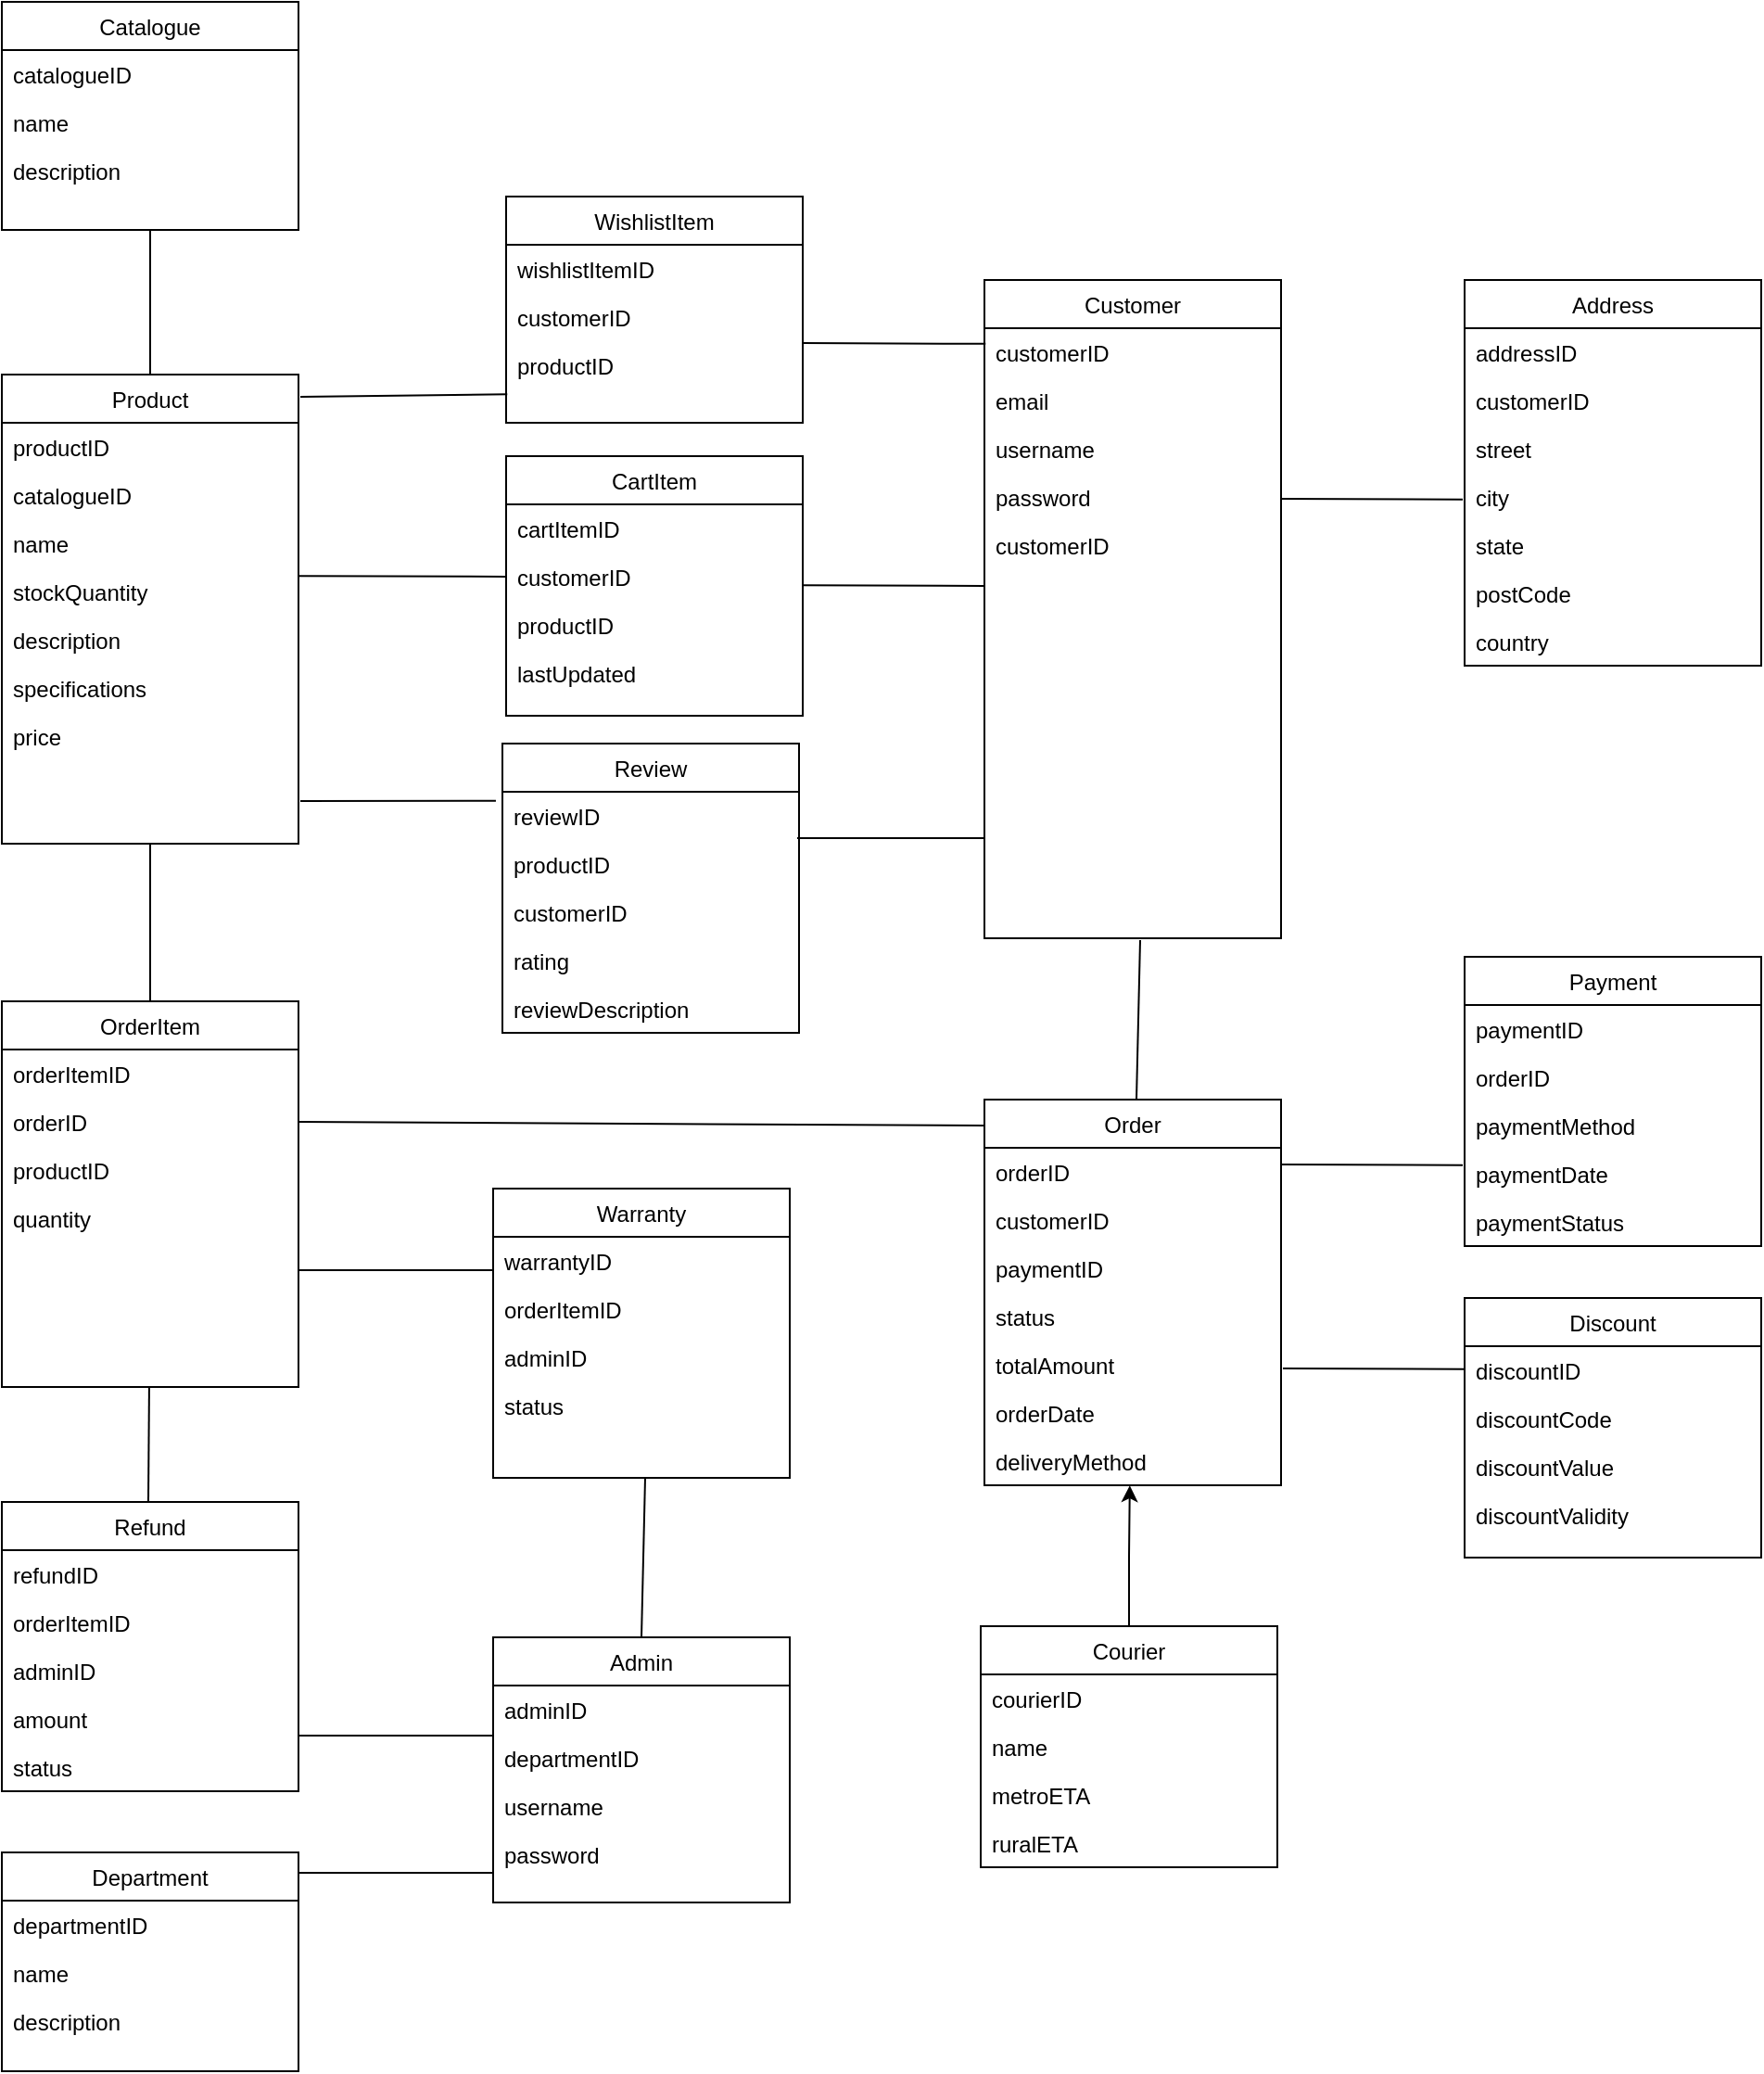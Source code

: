 <mxfile version="21.7.2" type="github">
  <diagram id="C5RBs43oDa-KdzZeNtuy" name="Page-1">
    <mxGraphModel dx="1465" dy="1988" grid="0" gridSize="10" guides="1" tooltips="1" connect="1" arrows="1" fold="1" page="0" pageScale="1" pageWidth="827" pageHeight="1169" math="0" shadow="0">
      <root>
        <mxCell id="WIyWlLk6GJQsqaUBKTNV-0" />
        <mxCell id="WIyWlLk6GJQsqaUBKTNV-1" parent="WIyWlLk6GJQsqaUBKTNV-0" />
        <mxCell id="zkfFHV4jXpPFQw0GAbJ--0" value="Customer" style="swimlane;fontStyle=0;align=center;verticalAlign=top;childLayout=stackLayout;horizontal=1;startSize=26;horizontalStack=0;resizeParent=1;resizeLast=0;collapsible=1;marginBottom=0;rounded=0;shadow=0;strokeWidth=1;" parent="WIyWlLk6GJQsqaUBKTNV-1" vertex="1">
          <mxGeometry x="785" y="-456" width="160" height="355" as="geometry">
            <mxRectangle x="230" y="140" width="160" height="26" as="alternateBounds" />
          </mxGeometry>
        </mxCell>
        <mxCell id="zkfFHV4jXpPFQw0GAbJ--1" value="customerID" style="text;align=left;verticalAlign=top;spacingLeft=4;spacingRight=4;overflow=hidden;rotatable=0;points=[[0,0.5],[1,0.5]];portConstraint=eastwest;" parent="zkfFHV4jXpPFQw0GAbJ--0" vertex="1">
          <mxGeometry y="26" width="160" height="26" as="geometry" />
        </mxCell>
        <mxCell id="Pcg-VJzL9Ytv7MtiEfbT-0" value="email" style="text;align=left;verticalAlign=top;spacingLeft=4;spacingRight=4;overflow=hidden;rotatable=0;points=[[0,0.5],[1,0.5]];portConstraint=eastwest;rounded=0;shadow=0;html=0;" parent="zkfFHV4jXpPFQw0GAbJ--0" vertex="1">
          <mxGeometry y="52" width="160" height="26" as="geometry" />
        </mxCell>
        <mxCell id="zkfFHV4jXpPFQw0GAbJ--2" value="username" style="text;align=left;verticalAlign=top;spacingLeft=4;spacingRight=4;overflow=hidden;rotatable=0;points=[[0,0.5],[1,0.5]];portConstraint=eastwest;rounded=0;shadow=0;html=0;" parent="zkfFHV4jXpPFQw0GAbJ--0" vertex="1">
          <mxGeometry y="78" width="160" height="26" as="geometry" />
        </mxCell>
        <mxCell id="zkfFHV4jXpPFQw0GAbJ--3" value="password" style="text;align=left;verticalAlign=top;spacingLeft=4;spacingRight=4;overflow=hidden;rotatable=0;points=[[0,0.5],[1,0.5]];portConstraint=eastwest;rounded=0;shadow=0;html=0;" parent="zkfFHV4jXpPFQw0GAbJ--0" vertex="1">
          <mxGeometry y="104" width="160" height="26" as="geometry" />
        </mxCell>
        <mxCell id="v1PpU62E6GoBb0kWGiIs-24" value="customerID" style="text;align=left;verticalAlign=top;spacingLeft=4;spacingRight=4;overflow=hidden;rotatable=0;points=[[0,0.5],[1,0.5]];portConstraint=eastwest;" vertex="1" parent="zkfFHV4jXpPFQw0GAbJ--0">
          <mxGeometry y="130" width="160" height="26" as="geometry" />
        </mxCell>
        <mxCell id="zkfFHV4jXpPFQw0GAbJ--17" value="Address" style="swimlane;fontStyle=0;align=center;verticalAlign=top;childLayout=stackLayout;horizontal=1;startSize=26;horizontalStack=0;resizeParent=1;resizeLast=0;collapsible=1;marginBottom=0;rounded=0;shadow=0;strokeWidth=1;" parent="WIyWlLk6GJQsqaUBKTNV-1" vertex="1">
          <mxGeometry x="1044" y="-456" width="160" height="208" as="geometry">
            <mxRectangle x="550" y="140" width="160" height="26" as="alternateBounds" />
          </mxGeometry>
        </mxCell>
        <mxCell id="QerYOHBh2395KTOmJNXo-11" value="addressID" style="text;align=left;verticalAlign=top;spacingLeft=4;spacingRight=4;overflow=hidden;rotatable=0;points=[[0,0.5],[1,0.5]];portConstraint=eastwest;" parent="zkfFHV4jXpPFQw0GAbJ--17" vertex="1">
          <mxGeometry y="26" width="160" height="26" as="geometry" />
        </mxCell>
        <mxCell id="Pcg-VJzL9Ytv7MtiEfbT-1" value="customerID" style="text;align=left;verticalAlign=top;spacingLeft=4;spacingRight=4;overflow=hidden;rotatable=0;points=[[0,0.5],[1,0.5]];portConstraint=eastwest;" parent="zkfFHV4jXpPFQw0GAbJ--17" vertex="1">
          <mxGeometry y="52" width="160" height="26" as="geometry" />
        </mxCell>
        <mxCell id="zkfFHV4jXpPFQw0GAbJ--18" value="street" style="text;align=left;verticalAlign=top;spacingLeft=4;spacingRight=4;overflow=hidden;rotatable=0;points=[[0,0.5],[1,0.5]];portConstraint=eastwest;" parent="zkfFHV4jXpPFQw0GAbJ--17" vertex="1">
          <mxGeometry y="78" width="160" height="26" as="geometry" />
        </mxCell>
        <mxCell id="zkfFHV4jXpPFQw0GAbJ--19" value="city" style="text;align=left;verticalAlign=top;spacingLeft=4;spacingRight=4;overflow=hidden;rotatable=0;points=[[0,0.5],[1,0.5]];portConstraint=eastwest;rounded=0;shadow=0;html=0;" parent="zkfFHV4jXpPFQw0GAbJ--17" vertex="1">
          <mxGeometry y="104" width="160" height="26" as="geometry" />
        </mxCell>
        <mxCell id="zkfFHV4jXpPFQw0GAbJ--20" value="state" style="text;align=left;verticalAlign=top;spacingLeft=4;spacingRight=4;overflow=hidden;rotatable=0;points=[[0,0.5],[1,0.5]];portConstraint=eastwest;rounded=0;shadow=0;html=0;" parent="zkfFHV4jXpPFQw0GAbJ--17" vertex="1">
          <mxGeometry y="130" width="160" height="26" as="geometry" />
        </mxCell>
        <mxCell id="zkfFHV4jXpPFQw0GAbJ--21" value="postCode" style="text;align=left;verticalAlign=top;spacingLeft=4;spacingRight=4;overflow=hidden;rotatable=0;points=[[0,0.5],[1,0.5]];portConstraint=eastwest;rounded=0;shadow=0;html=0;" parent="zkfFHV4jXpPFQw0GAbJ--17" vertex="1">
          <mxGeometry y="156" width="160" height="26" as="geometry" />
        </mxCell>
        <mxCell id="zkfFHV4jXpPFQw0GAbJ--22" value="country" style="text;align=left;verticalAlign=top;spacingLeft=4;spacingRight=4;overflow=hidden;rotatable=0;points=[[0,0.5],[1,0.5]];portConstraint=eastwest;rounded=0;shadow=0;html=0;" parent="zkfFHV4jXpPFQw0GAbJ--17" vertex="1">
          <mxGeometry y="182" width="160" height="26" as="geometry" />
        </mxCell>
        <mxCell id="QerYOHBh2395KTOmJNXo-2" value="Review" style="swimlane;fontStyle=0;align=center;verticalAlign=top;childLayout=stackLayout;horizontal=1;startSize=26;horizontalStack=0;resizeParent=1;resizeLast=0;collapsible=1;marginBottom=0;rounded=0;shadow=0;strokeWidth=1;" parent="WIyWlLk6GJQsqaUBKTNV-1" vertex="1">
          <mxGeometry x="525" y="-206" width="160" height="156" as="geometry">
            <mxRectangle x="230" y="140" width="160" height="26" as="alternateBounds" />
          </mxGeometry>
        </mxCell>
        <mxCell id="QerYOHBh2395KTOmJNXo-3" value="reviewID" style="text;align=left;verticalAlign=top;spacingLeft=4;spacingRight=4;overflow=hidden;rotatable=0;points=[[0,0.5],[1,0.5]];portConstraint=eastwest;" parent="QerYOHBh2395KTOmJNXo-2" vertex="1">
          <mxGeometry y="26" width="160" height="26" as="geometry" />
        </mxCell>
        <mxCell id="QerYOHBh2395KTOmJNXo-24" value="productID" style="text;align=left;verticalAlign=top;spacingLeft=4;spacingRight=4;overflow=hidden;rotatable=0;points=[[0,0.5],[1,0.5]];portConstraint=eastwest;rounded=0;shadow=0;html=0;" parent="QerYOHBh2395KTOmJNXo-2" vertex="1">
          <mxGeometry y="52" width="160" height="26" as="geometry" />
        </mxCell>
        <mxCell id="Pcg-VJzL9Ytv7MtiEfbT-8" value="customerID" style="text;align=left;verticalAlign=top;spacingLeft=4;spacingRight=4;overflow=hidden;rotatable=0;points=[[0,0.5],[1,0.5]];portConstraint=eastwest;" parent="QerYOHBh2395KTOmJNXo-2" vertex="1">
          <mxGeometry y="78" width="160" height="26" as="geometry" />
        </mxCell>
        <mxCell id="QerYOHBh2395KTOmJNXo-4" value="rating" style="text;align=left;verticalAlign=top;spacingLeft=4;spacingRight=4;overflow=hidden;rotatable=0;points=[[0,0.5],[1,0.5]];portConstraint=eastwest;rounded=0;shadow=0;html=0;" parent="QerYOHBh2395KTOmJNXo-2" vertex="1">
          <mxGeometry y="104" width="160" height="26" as="geometry" />
        </mxCell>
        <mxCell id="QerYOHBh2395KTOmJNXo-6" value="reviewDescription" style="text;align=left;verticalAlign=top;spacingLeft=4;spacingRight=4;overflow=hidden;rotatable=0;points=[[0,0.5],[1,0.5]];portConstraint=eastwest;rounded=0;shadow=0;html=0;" parent="QerYOHBh2395KTOmJNXo-2" vertex="1">
          <mxGeometry y="130" width="160" height="26" as="geometry" />
        </mxCell>
        <mxCell id="QerYOHBh2395KTOmJNXo-25" value="Product" style="swimlane;fontStyle=0;align=center;verticalAlign=top;childLayout=stackLayout;horizontal=1;startSize=26;horizontalStack=0;resizeParent=1;resizeLast=0;collapsible=1;marginBottom=0;rounded=0;shadow=0;strokeWidth=1;" parent="WIyWlLk6GJQsqaUBKTNV-1" vertex="1">
          <mxGeometry x="255" y="-405" width="160" height="253" as="geometry">
            <mxRectangle x="230" y="140" width="160" height="26" as="alternateBounds" />
          </mxGeometry>
        </mxCell>
        <mxCell id="QerYOHBh2395KTOmJNXo-27" value="productID" style="text;align=left;verticalAlign=top;spacingLeft=4;spacingRight=4;overflow=hidden;rotatable=0;points=[[0,0.5],[1,0.5]];portConstraint=eastwest;rounded=0;shadow=0;html=0;" parent="QerYOHBh2395KTOmJNXo-25" vertex="1">
          <mxGeometry y="26" width="160" height="26" as="geometry" />
        </mxCell>
        <mxCell id="Pcg-VJzL9Ytv7MtiEfbT-9" value="catalogueID" style="text;align=left;verticalAlign=top;spacingLeft=4;spacingRight=4;overflow=hidden;rotatable=0;points=[[0,0.5],[1,0.5]];portConstraint=eastwest;" parent="QerYOHBh2395KTOmJNXo-25" vertex="1">
          <mxGeometry y="52" width="160" height="26" as="geometry" />
        </mxCell>
        <mxCell id="QerYOHBh2395KTOmJNXo-28" value="name" style="text;align=left;verticalAlign=top;spacingLeft=4;spacingRight=4;overflow=hidden;rotatable=0;points=[[0,0.5],[1,0.5]];portConstraint=eastwest;rounded=0;shadow=0;html=0;" parent="QerYOHBh2395KTOmJNXo-25" vertex="1">
          <mxGeometry y="78" width="160" height="26" as="geometry" />
        </mxCell>
        <mxCell id="QerYOHBh2395KTOmJNXo-29" value="stockQuantity" style="text;align=left;verticalAlign=top;spacingLeft=4;spacingRight=4;overflow=hidden;rotatable=0;points=[[0,0.5],[1,0.5]];portConstraint=eastwest;rounded=0;shadow=0;html=0;" parent="QerYOHBh2395KTOmJNXo-25" vertex="1">
          <mxGeometry y="104" width="160" height="26" as="geometry" />
        </mxCell>
        <mxCell id="QerYOHBh2395KTOmJNXo-30" value="description" style="text;align=left;verticalAlign=top;spacingLeft=4;spacingRight=4;overflow=hidden;rotatable=0;points=[[0,0.5],[1,0.5]];portConstraint=eastwest;rounded=0;shadow=0;html=0;" parent="QerYOHBh2395KTOmJNXo-25" vertex="1">
          <mxGeometry y="130" width="160" height="26" as="geometry" />
        </mxCell>
        <mxCell id="QerYOHBh2395KTOmJNXo-36" value="specifications" style="text;align=left;verticalAlign=top;spacingLeft=4;spacingRight=4;overflow=hidden;rotatable=0;points=[[0,0.5],[1,0.5]];portConstraint=eastwest;rounded=0;shadow=0;html=0;" parent="QerYOHBh2395KTOmJNXo-25" vertex="1">
          <mxGeometry y="156" width="160" height="26" as="geometry" />
        </mxCell>
        <mxCell id="v1PpU62E6GoBb0kWGiIs-42" value="price" style="text;align=left;verticalAlign=top;spacingLeft=4;spacingRight=4;overflow=hidden;rotatable=0;points=[[0,0.5],[1,0.5]];portConstraint=eastwest;rounded=0;shadow=0;html=0;" vertex="1" parent="QerYOHBh2395KTOmJNXo-25">
          <mxGeometry y="182" width="160" height="26" as="geometry" />
        </mxCell>
        <mxCell id="QerYOHBh2395KTOmJNXo-45" value="Catalogue" style="swimlane;fontStyle=0;align=center;verticalAlign=top;childLayout=stackLayout;horizontal=1;startSize=26;horizontalStack=0;resizeParent=1;resizeLast=0;collapsible=1;marginBottom=0;rounded=0;shadow=0;strokeWidth=1;" parent="WIyWlLk6GJQsqaUBKTNV-1" vertex="1">
          <mxGeometry x="255" y="-606" width="160" height="123" as="geometry">
            <mxRectangle x="230" y="140" width="160" height="26" as="alternateBounds" />
          </mxGeometry>
        </mxCell>
        <mxCell id="QerYOHBh2395KTOmJNXo-46" value="catalogueID" style="text;align=left;verticalAlign=top;spacingLeft=4;spacingRight=4;overflow=hidden;rotatable=0;points=[[0,0.5],[1,0.5]];portConstraint=eastwest;" parent="QerYOHBh2395KTOmJNXo-45" vertex="1">
          <mxGeometry y="26" width="160" height="26" as="geometry" />
        </mxCell>
        <mxCell id="QerYOHBh2395KTOmJNXo-48" value="name" style="text;align=left;verticalAlign=top;spacingLeft=4;spacingRight=4;overflow=hidden;rotatable=0;points=[[0,0.5],[1,0.5]];portConstraint=eastwest;rounded=0;shadow=0;html=0;" parent="QerYOHBh2395KTOmJNXo-45" vertex="1">
          <mxGeometry y="52" width="160" height="26" as="geometry" />
        </mxCell>
        <mxCell id="QerYOHBh2395KTOmJNXo-49" value="description" style="text;align=left;verticalAlign=top;spacingLeft=4;spacingRight=4;overflow=hidden;rotatable=0;points=[[0,0.5],[1,0.5]];portConstraint=eastwest;rounded=0;shadow=0;html=0;" parent="QerYOHBh2395KTOmJNXo-45" vertex="1">
          <mxGeometry y="78" width="160" height="27" as="geometry" />
        </mxCell>
        <mxCell id="QerYOHBh2395KTOmJNXo-61" value="CartItem" style="swimlane;fontStyle=0;align=center;verticalAlign=top;childLayout=stackLayout;horizontal=1;startSize=26;horizontalStack=0;resizeParent=1;resizeLast=0;collapsible=1;marginBottom=0;rounded=0;shadow=0;strokeWidth=1;" parent="WIyWlLk6GJQsqaUBKTNV-1" vertex="1">
          <mxGeometry x="527" y="-361" width="160" height="140" as="geometry">
            <mxRectangle x="230" y="140" width="160" height="26" as="alternateBounds" />
          </mxGeometry>
        </mxCell>
        <mxCell id="QerYOHBh2395KTOmJNXo-62" value="cartItemID" style="text;align=left;verticalAlign=top;spacingLeft=4;spacingRight=4;overflow=hidden;rotatable=0;points=[[0,0.5],[1,0.5]];portConstraint=eastwest;" parent="QerYOHBh2395KTOmJNXo-61" vertex="1">
          <mxGeometry y="26" width="160" height="26" as="geometry" />
        </mxCell>
        <mxCell id="QerYOHBh2395KTOmJNXo-71" value="customerID" style="text;align=left;verticalAlign=top;spacingLeft=4;spacingRight=4;overflow=hidden;rotatable=0;points=[[0,0.5],[1,0.5]];portConstraint=eastwest;" parent="QerYOHBh2395KTOmJNXo-61" vertex="1">
          <mxGeometry y="52" width="160" height="26" as="geometry" />
        </mxCell>
        <mxCell id="QerYOHBh2395KTOmJNXo-70" value="productID" style="text;align=left;verticalAlign=top;spacingLeft=4;spacingRight=4;overflow=hidden;rotatable=0;points=[[0,0.5],[1,0.5]];portConstraint=eastwest;rounded=0;shadow=0;html=0;" parent="QerYOHBh2395KTOmJNXo-61" vertex="1">
          <mxGeometry y="78" width="160" height="26" as="geometry" />
        </mxCell>
        <mxCell id="Pcg-VJzL9Ytv7MtiEfbT-2" value="lastUpdated" style="text;align=left;verticalAlign=top;spacingLeft=4;spacingRight=4;overflow=hidden;rotatable=0;points=[[0,0.5],[1,0.5]];portConstraint=eastwest;rounded=0;shadow=0;html=0;" parent="QerYOHBh2395KTOmJNXo-61" vertex="1">
          <mxGeometry y="104" width="160" height="26" as="geometry" />
        </mxCell>
        <mxCell id="Pcg-VJzL9Ytv7MtiEfbT-3" value="WishlistItem" style="swimlane;fontStyle=0;align=center;verticalAlign=top;childLayout=stackLayout;horizontal=1;startSize=26;horizontalStack=0;resizeParent=1;resizeLast=0;collapsible=1;marginBottom=0;rounded=0;shadow=0;strokeWidth=1;" parent="WIyWlLk6GJQsqaUBKTNV-1" vertex="1">
          <mxGeometry x="527" y="-501" width="160" height="122" as="geometry">
            <mxRectangle x="230" y="140" width="160" height="26" as="alternateBounds" />
          </mxGeometry>
        </mxCell>
        <mxCell id="Pcg-VJzL9Ytv7MtiEfbT-4" value="wishlistItemID" style="text;align=left;verticalAlign=top;spacingLeft=4;spacingRight=4;overflow=hidden;rotatable=0;points=[[0,0.5],[1,0.5]];portConstraint=eastwest;" parent="Pcg-VJzL9Ytv7MtiEfbT-3" vertex="1">
          <mxGeometry y="26" width="160" height="26" as="geometry" />
        </mxCell>
        <mxCell id="Pcg-VJzL9Ytv7MtiEfbT-5" value="customerID" style="text;align=left;verticalAlign=top;spacingLeft=4;spacingRight=4;overflow=hidden;rotatable=0;points=[[0,0.5],[1,0.5]];portConstraint=eastwest;" parent="Pcg-VJzL9Ytv7MtiEfbT-3" vertex="1">
          <mxGeometry y="52" width="160" height="26" as="geometry" />
        </mxCell>
        <mxCell id="Pcg-VJzL9Ytv7MtiEfbT-6" value="productID" style="text;align=left;verticalAlign=top;spacingLeft=4;spacingRight=4;overflow=hidden;rotatable=0;points=[[0,0.5],[1,0.5]];portConstraint=eastwest;rounded=0;shadow=0;html=0;" parent="Pcg-VJzL9Ytv7MtiEfbT-3" vertex="1">
          <mxGeometry y="78" width="160" height="26" as="geometry" />
        </mxCell>
        <mxCell id="Pcg-VJzL9Ytv7MtiEfbT-10" value="Admin" style="swimlane;fontStyle=0;align=center;verticalAlign=top;childLayout=stackLayout;horizontal=1;startSize=26;horizontalStack=0;resizeParent=1;resizeLast=0;collapsible=1;marginBottom=0;rounded=0;shadow=0;strokeWidth=1;" parent="WIyWlLk6GJQsqaUBKTNV-1" vertex="1">
          <mxGeometry x="520" y="276" width="160" height="143" as="geometry">
            <mxRectangle x="230" y="140" width="160" height="26" as="alternateBounds" />
          </mxGeometry>
        </mxCell>
        <mxCell id="Pcg-VJzL9Ytv7MtiEfbT-11" value="adminID" style="text;align=left;verticalAlign=top;spacingLeft=4;spacingRight=4;overflow=hidden;rotatable=0;points=[[0,0.5],[1,0.5]];portConstraint=eastwest;" parent="Pcg-VJzL9Ytv7MtiEfbT-10" vertex="1">
          <mxGeometry y="26" width="160" height="26" as="geometry" />
        </mxCell>
        <mxCell id="Pcg-VJzL9Ytv7MtiEfbT-12" value="departmentID" style="text;align=left;verticalAlign=top;spacingLeft=4;spacingRight=4;overflow=hidden;rotatable=0;points=[[0,0.5],[1,0.5]];portConstraint=eastwest;rounded=0;shadow=0;html=0;" parent="Pcg-VJzL9Ytv7MtiEfbT-10" vertex="1">
          <mxGeometry y="52" width="160" height="26" as="geometry" />
        </mxCell>
        <mxCell id="Pcg-VJzL9Ytv7MtiEfbT-13" value="username" style="text;align=left;verticalAlign=top;spacingLeft=4;spacingRight=4;overflow=hidden;rotatable=0;points=[[0,0.5],[1,0.5]];portConstraint=eastwest;rounded=0;shadow=0;html=0;" parent="Pcg-VJzL9Ytv7MtiEfbT-10" vertex="1">
          <mxGeometry y="78" width="160" height="26" as="geometry" />
        </mxCell>
        <mxCell id="Pcg-VJzL9Ytv7MtiEfbT-14" value="password" style="text;align=left;verticalAlign=top;spacingLeft=4;spacingRight=4;overflow=hidden;rotatable=0;points=[[0,0.5],[1,0.5]];portConstraint=eastwest;rounded=0;shadow=0;html=0;" parent="Pcg-VJzL9Ytv7MtiEfbT-10" vertex="1">
          <mxGeometry y="104" width="160" height="26" as="geometry" />
        </mxCell>
        <mxCell id="Pcg-VJzL9Ytv7MtiEfbT-15" value="Department" style="swimlane;fontStyle=0;align=center;verticalAlign=top;childLayout=stackLayout;horizontal=1;startSize=26;horizontalStack=0;resizeParent=1;resizeLast=0;collapsible=1;marginBottom=0;rounded=0;shadow=0;strokeWidth=1;" parent="WIyWlLk6GJQsqaUBKTNV-1" vertex="1">
          <mxGeometry x="255" y="392" width="160" height="118" as="geometry">
            <mxRectangle x="230" y="140" width="160" height="26" as="alternateBounds" />
          </mxGeometry>
        </mxCell>
        <mxCell id="Pcg-VJzL9Ytv7MtiEfbT-16" value="departmentID" style="text;align=left;verticalAlign=top;spacingLeft=4;spacingRight=4;overflow=hidden;rotatable=0;points=[[0,0.5],[1,0.5]];portConstraint=eastwest;rounded=0;shadow=0;html=0;" parent="Pcg-VJzL9Ytv7MtiEfbT-15" vertex="1">
          <mxGeometry y="26" width="160" height="26" as="geometry" />
        </mxCell>
        <mxCell id="Pcg-VJzL9Ytv7MtiEfbT-18" value="name" style="text;align=left;verticalAlign=top;spacingLeft=4;spacingRight=4;overflow=hidden;rotatable=0;points=[[0,0.5],[1,0.5]];portConstraint=eastwest;rounded=0;shadow=0;html=0;" parent="Pcg-VJzL9Ytv7MtiEfbT-15" vertex="1">
          <mxGeometry y="52" width="160" height="26" as="geometry" />
        </mxCell>
        <mxCell id="Pcg-VJzL9Ytv7MtiEfbT-20" value="description" style="text;align=left;verticalAlign=top;spacingLeft=4;spacingRight=4;overflow=hidden;rotatable=0;points=[[0,0.5],[1,0.5]];portConstraint=eastwest;rounded=0;shadow=0;html=0;" parent="Pcg-VJzL9Ytv7MtiEfbT-15" vertex="1">
          <mxGeometry y="78" width="160" height="26" as="geometry" />
        </mxCell>
        <mxCell id="Pcg-VJzL9Ytv7MtiEfbT-22" value="Order" style="swimlane;fontStyle=0;align=center;verticalAlign=top;childLayout=stackLayout;horizontal=1;startSize=26;horizontalStack=0;resizeParent=1;resizeLast=0;collapsible=1;marginBottom=0;rounded=0;shadow=0;strokeWidth=1;" parent="WIyWlLk6GJQsqaUBKTNV-1" vertex="1">
          <mxGeometry x="785" y="-14" width="160" height="208" as="geometry">
            <mxRectangle x="550" y="140" width="160" height="26" as="alternateBounds" />
          </mxGeometry>
        </mxCell>
        <mxCell id="Pcg-VJzL9Ytv7MtiEfbT-23" value="orderID" style="text;align=left;verticalAlign=top;spacingLeft=4;spacingRight=4;overflow=hidden;rotatable=0;points=[[0,0.5],[1,0.5]];portConstraint=eastwest;" parent="Pcg-VJzL9Ytv7MtiEfbT-22" vertex="1">
          <mxGeometry y="26" width="160" height="26" as="geometry" />
        </mxCell>
        <mxCell id="Pcg-VJzL9Ytv7MtiEfbT-24" value="customerID" style="text;align=left;verticalAlign=top;spacingLeft=4;spacingRight=4;overflow=hidden;rotatable=0;points=[[0,0.5],[1,0.5]];portConstraint=eastwest;" parent="Pcg-VJzL9Ytv7MtiEfbT-22" vertex="1">
          <mxGeometry y="52" width="160" height="26" as="geometry" />
        </mxCell>
        <mxCell id="Pcg-VJzL9Ytv7MtiEfbT-25" value="paymentID" style="text;align=left;verticalAlign=top;spacingLeft=4;spacingRight=4;overflow=hidden;rotatable=0;points=[[0,0.5],[1,0.5]];portConstraint=eastwest;" parent="Pcg-VJzL9Ytv7MtiEfbT-22" vertex="1">
          <mxGeometry y="78" width="160" height="26" as="geometry" />
        </mxCell>
        <mxCell id="Pcg-VJzL9Ytv7MtiEfbT-26" value="status" style="text;align=left;verticalAlign=top;spacingLeft=4;spacingRight=4;overflow=hidden;rotatable=0;points=[[0,0.5],[1,0.5]];portConstraint=eastwest;rounded=0;shadow=0;html=0;" parent="Pcg-VJzL9Ytv7MtiEfbT-22" vertex="1">
          <mxGeometry y="104" width="160" height="26" as="geometry" />
        </mxCell>
        <mxCell id="Pcg-VJzL9Ytv7MtiEfbT-27" value="totalAmount" style="text;align=left;verticalAlign=top;spacingLeft=4;spacingRight=4;overflow=hidden;rotatable=0;points=[[0,0.5],[1,0.5]];portConstraint=eastwest;rounded=0;shadow=0;html=0;" parent="Pcg-VJzL9Ytv7MtiEfbT-22" vertex="1">
          <mxGeometry y="130" width="160" height="26" as="geometry" />
        </mxCell>
        <mxCell id="Pcg-VJzL9Ytv7MtiEfbT-28" value="orderDate" style="text;align=left;verticalAlign=top;spacingLeft=4;spacingRight=4;overflow=hidden;rotatable=0;points=[[0,0.5],[1,0.5]];portConstraint=eastwest;rounded=0;shadow=0;html=0;" parent="Pcg-VJzL9Ytv7MtiEfbT-22" vertex="1">
          <mxGeometry y="156" width="160" height="26" as="geometry" />
        </mxCell>
        <mxCell id="Pcg-VJzL9Ytv7MtiEfbT-29" value="deliveryMethod" style="text;align=left;verticalAlign=top;spacingLeft=4;spacingRight=4;overflow=hidden;rotatable=0;points=[[0,0.5],[1,0.5]];portConstraint=eastwest;rounded=0;shadow=0;html=0;" parent="Pcg-VJzL9Ytv7MtiEfbT-22" vertex="1">
          <mxGeometry y="182" width="160" height="26" as="geometry" />
        </mxCell>
        <mxCell id="Pcg-VJzL9Ytv7MtiEfbT-30" value="Payment" style="swimlane;fontStyle=0;align=center;verticalAlign=top;childLayout=stackLayout;horizontal=1;startSize=26;horizontalStack=0;resizeParent=1;resizeLast=0;collapsible=1;marginBottom=0;rounded=0;shadow=0;strokeWidth=1;" parent="WIyWlLk6GJQsqaUBKTNV-1" vertex="1">
          <mxGeometry x="1044" y="-91" width="160" height="156" as="geometry">
            <mxRectangle x="230" y="140" width="160" height="26" as="alternateBounds" />
          </mxGeometry>
        </mxCell>
        <mxCell id="Pcg-VJzL9Ytv7MtiEfbT-31" value="paymentID" style="text;align=left;verticalAlign=top;spacingLeft=4;spacingRight=4;overflow=hidden;rotatable=0;points=[[0,0.5],[1,0.5]];portConstraint=eastwest;" parent="Pcg-VJzL9Ytv7MtiEfbT-30" vertex="1">
          <mxGeometry y="26" width="160" height="26" as="geometry" />
        </mxCell>
        <mxCell id="Pcg-VJzL9Ytv7MtiEfbT-32" value="orderID" style="text;align=left;verticalAlign=top;spacingLeft=4;spacingRight=4;overflow=hidden;rotatable=0;points=[[0,0.5],[1,0.5]];portConstraint=eastwest;rounded=0;shadow=0;html=0;" parent="Pcg-VJzL9Ytv7MtiEfbT-30" vertex="1">
          <mxGeometry y="52" width="160" height="26" as="geometry" />
        </mxCell>
        <mxCell id="Pcg-VJzL9Ytv7MtiEfbT-33" value="paymentMethod" style="text;align=left;verticalAlign=top;spacingLeft=4;spacingRight=4;overflow=hidden;rotatable=0;points=[[0,0.5],[1,0.5]];portConstraint=eastwest;" parent="Pcg-VJzL9Ytv7MtiEfbT-30" vertex="1">
          <mxGeometry y="78" width="160" height="26" as="geometry" />
        </mxCell>
        <mxCell id="Pcg-VJzL9Ytv7MtiEfbT-34" value="paymentDate" style="text;align=left;verticalAlign=top;spacingLeft=4;spacingRight=4;overflow=hidden;rotatable=0;points=[[0,0.5],[1,0.5]];portConstraint=eastwest;rounded=0;shadow=0;html=0;" parent="Pcg-VJzL9Ytv7MtiEfbT-30" vertex="1">
          <mxGeometry y="104" width="160" height="26" as="geometry" />
        </mxCell>
        <mxCell id="Pcg-VJzL9Ytv7MtiEfbT-35" value="paymentStatus" style="text;align=left;verticalAlign=top;spacingLeft=4;spacingRight=4;overflow=hidden;rotatable=0;points=[[0,0.5],[1,0.5]];portConstraint=eastwest;rounded=0;shadow=0;html=0;" parent="Pcg-VJzL9Ytv7MtiEfbT-30" vertex="1">
          <mxGeometry y="130" width="160" height="26" as="geometry" />
        </mxCell>
        <mxCell id="Pcg-VJzL9Ytv7MtiEfbT-36" value="Discount" style="swimlane;fontStyle=0;align=center;verticalAlign=top;childLayout=stackLayout;horizontal=1;startSize=26;horizontalStack=0;resizeParent=1;resizeLast=0;collapsible=1;marginBottom=0;rounded=0;shadow=0;strokeWidth=1;" parent="WIyWlLk6GJQsqaUBKTNV-1" vertex="1">
          <mxGeometry x="1044" y="93" width="160" height="140" as="geometry">
            <mxRectangle x="230" y="140" width="160" height="26" as="alternateBounds" />
          </mxGeometry>
        </mxCell>
        <mxCell id="Pcg-VJzL9Ytv7MtiEfbT-37" value="discountID&#xa;" style="text;align=left;verticalAlign=top;spacingLeft=4;spacingRight=4;overflow=hidden;rotatable=0;points=[[0,0.5],[1,0.5]];portConstraint=eastwest;" parent="Pcg-VJzL9Ytv7MtiEfbT-36" vertex="1">
          <mxGeometry y="26" width="160" height="26" as="geometry" />
        </mxCell>
        <mxCell id="Pcg-VJzL9Ytv7MtiEfbT-38" value="discountCode" style="text;align=left;verticalAlign=top;spacingLeft=4;spacingRight=4;overflow=hidden;rotatable=0;points=[[0,0.5],[1,0.5]];portConstraint=eastwest;" parent="Pcg-VJzL9Ytv7MtiEfbT-36" vertex="1">
          <mxGeometry y="52" width="160" height="26" as="geometry" />
        </mxCell>
        <mxCell id="Pcg-VJzL9Ytv7MtiEfbT-39" value="discountValue" style="text;align=left;verticalAlign=top;spacingLeft=4;spacingRight=4;overflow=hidden;rotatable=0;points=[[0,0.5],[1,0.5]];portConstraint=eastwest;rounded=0;shadow=0;html=0;" parent="Pcg-VJzL9Ytv7MtiEfbT-36" vertex="1">
          <mxGeometry y="78" width="160" height="26" as="geometry" />
        </mxCell>
        <mxCell id="Pcg-VJzL9Ytv7MtiEfbT-40" value="discountValidity" style="text;align=left;verticalAlign=top;spacingLeft=4;spacingRight=4;overflow=hidden;rotatable=0;points=[[0,0.5],[1,0.5]];portConstraint=eastwest;rounded=0;shadow=0;html=0;" parent="Pcg-VJzL9Ytv7MtiEfbT-36" vertex="1">
          <mxGeometry y="104" width="160" height="26" as="geometry" />
        </mxCell>
        <mxCell id="v1PpU62E6GoBb0kWGiIs-43" style="edgeStyle=orthogonalEdgeStyle;rounded=0;orthogonalLoop=1;jettySize=auto;html=1;entryX=0.49;entryY=1.004;entryDx=0;entryDy=0;entryPerimeter=0;" edge="1" parent="WIyWlLk6GJQsqaUBKTNV-1" source="Pcg-VJzL9Ytv7MtiEfbT-41" target="Pcg-VJzL9Ytv7MtiEfbT-29">
          <mxGeometry relative="1" as="geometry" />
        </mxCell>
        <mxCell id="Pcg-VJzL9Ytv7MtiEfbT-41" value="Courier" style="swimlane;fontStyle=0;align=center;verticalAlign=top;childLayout=stackLayout;horizontal=1;startSize=26;horizontalStack=0;resizeParent=1;resizeLast=0;collapsible=1;marginBottom=0;rounded=0;shadow=0;strokeWidth=1;" parent="WIyWlLk6GJQsqaUBKTNV-1" vertex="1">
          <mxGeometry x="783" y="270" width="160" height="130" as="geometry">
            <mxRectangle x="230" y="140" width="160" height="26" as="alternateBounds" />
          </mxGeometry>
        </mxCell>
        <mxCell id="Pcg-VJzL9Ytv7MtiEfbT-42" value="courierID" style="text;align=left;verticalAlign=top;spacingLeft=4;spacingRight=4;overflow=hidden;rotatable=0;points=[[0,0.5],[1,0.5]];portConstraint=eastwest;" parent="Pcg-VJzL9Ytv7MtiEfbT-41" vertex="1">
          <mxGeometry y="26" width="160" height="26" as="geometry" />
        </mxCell>
        <mxCell id="Pcg-VJzL9Ytv7MtiEfbT-43" value="name" style="text;align=left;verticalAlign=top;spacingLeft=4;spacingRight=4;overflow=hidden;rotatable=0;points=[[0,0.5],[1,0.5]];portConstraint=eastwest;rounded=0;shadow=0;html=0;" parent="Pcg-VJzL9Ytv7MtiEfbT-41" vertex="1">
          <mxGeometry y="52" width="160" height="26" as="geometry" />
        </mxCell>
        <mxCell id="Pcg-VJzL9Ytv7MtiEfbT-46" value="metroETA" style="text;align=left;verticalAlign=top;spacingLeft=4;spacingRight=4;overflow=hidden;rotatable=0;points=[[0,0.5],[1,0.5]];portConstraint=eastwest;rounded=0;shadow=0;html=0;" parent="Pcg-VJzL9Ytv7MtiEfbT-41" vertex="1">
          <mxGeometry y="78" width="160" height="26" as="geometry" />
        </mxCell>
        <mxCell id="Pcg-VJzL9Ytv7MtiEfbT-45" value="ruralETA" style="text;align=left;verticalAlign=top;spacingLeft=4;spacingRight=4;overflow=hidden;rotatable=0;points=[[0,0.5],[1,0.5]];portConstraint=eastwest;rounded=0;shadow=0;html=0;" parent="Pcg-VJzL9Ytv7MtiEfbT-41" vertex="1">
          <mxGeometry y="104" width="160" height="26" as="geometry" />
        </mxCell>
        <mxCell id="Pcg-VJzL9Ytv7MtiEfbT-47" value="Refund" style="swimlane;fontStyle=0;align=center;verticalAlign=top;childLayout=stackLayout;horizontal=1;startSize=26;horizontalStack=0;resizeParent=1;resizeLast=0;collapsible=1;marginBottom=0;rounded=0;shadow=0;strokeWidth=1;" parent="WIyWlLk6GJQsqaUBKTNV-1" vertex="1">
          <mxGeometry x="255" y="203" width="160" height="156" as="geometry">
            <mxRectangle x="230" y="140" width="160" height="26" as="alternateBounds" />
          </mxGeometry>
        </mxCell>
        <mxCell id="Pcg-VJzL9Ytv7MtiEfbT-48" value="refundID" style="text;align=left;verticalAlign=top;spacingLeft=4;spacingRight=4;overflow=hidden;rotatable=0;points=[[0,0.5],[1,0.5]];portConstraint=eastwest;" parent="Pcg-VJzL9Ytv7MtiEfbT-47" vertex="1">
          <mxGeometry y="26" width="160" height="26" as="geometry" />
        </mxCell>
        <mxCell id="Pcg-VJzL9Ytv7MtiEfbT-49" value="orderItemID" style="text;align=left;verticalAlign=top;spacingLeft=4;spacingRight=4;overflow=hidden;rotatable=0;points=[[0,0.5],[1,0.5]];portConstraint=eastwest;rounded=0;shadow=0;html=0;" parent="Pcg-VJzL9Ytv7MtiEfbT-47" vertex="1">
          <mxGeometry y="52" width="160" height="26" as="geometry" />
        </mxCell>
        <mxCell id="v1PpU62E6GoBb0kWGiIs-6" value="adminID" style="text;align=left;verticalAlign=top;spacingLeft=4;spacingRight=4;overflow=hidden;rotatable=0;points=[[0,0.5],[1,0.5]];portConstraint=eastwest;" vertex="1" parent="Pcg-VJzL9Ytv7MtiEfbT-47">
          <mxGeometry y="78" width="160" height="26" as="geometry" />
        </mxCell>
        <mxCell id="Pcg-VJzL9Ytv7MtiEfbT-50" value="amount" style="text;align=left;verticalAlign=top;spacingLeft=4;spacingRight=4;overflow=hidden;rotatable=0;points=[[0,0.5],[1,0.5]];portConstraint=eastwest;rounded=0;shadow=0;html=0;" parent="Pcg-VJzL9Ytv7MtiEfbT-47" vertex="1">
          <mxGeometry y="104" width="160" height="26" as="geometry" />
        </mxCell>
        <mxCell id="Pcg-VJzL9Ytv7MtiEfbT-51" value="status" style="text;align=left;verticalAlign=top;spacingLeft=4;spacingRight=4;overflow=hidden;rotatable=0;points=[[0,0.5],[1,0.5]];portConstraint=eastwest;rounded=0;shadow=0;html=0;" parent="Pcg-VJzL9Ytv7MtiEfbT-47" vertex="1">
          <mxGeometry y="130" width="160" height="26" as="geometry" />
        </mxCell>
        <mxCell id="Pcg-VJzL9Ytv7MtiEfbT-52" value="Warranty" style="swimlane;fontStyle=0;align=center;verticalAlign=top;childLayout=stackLayout;horizontal=1;startSize=26;horizontalStack=0;resizeParent=1;resizeLast=0;collapsible=1;marginBottom=0;rounded=0;shadow=0;strokeWidth=1;" parent="WIyWlLk6GJQsqaUBKTNV-1" vertex="1">
          <mxGeometry x="520" y="34" width="160" height="156" as="geometry">
            <mxRectangle x="230" y="140" width="160" height="26" as="alternateBounds" />
          </mxGeometry>
        </mxCell>
        <mxCell id="Pcg-VJzL9Ytv7MtiEfbT-53" value="warrantyID" style="text;align=left;verticalAlign=top;spacingLeft=4;spacingRight=4;overflow=hidden;rotatable=0;points=[[0,0.5],[1,0.5]];portConstraint=eastwest;" parent="Pcg-VJzL9Ytv7MtiEfbT-52" vertex="1">
          <mxGeometry y="26" width="160" height="26" as="geometry" />
        </mxCell>
        <mxCell id="Pcg-VJzL9Ytv7MtiEfbT-54" value="orderItemID" style="text;align=left;verticalAlign=top;spacingLeft=4;spacingRight=4;overflow=hidden;rotatable=0;points=[[0,0.5],[1,0.5]];portConstraint=eastwest;rounded=0;shadow=0;html=0;" parent="Pcg-VJzL9Ytv7MtiEfbT-52" vertex="1">
          <mxGeometry y="52" width="160" height="26" as="geometry" />
        </mxCell>
        <mxCell id="v1PpU62E6GoBb0kWGiIs-28" value="adminID" style="text;align=left;verticalAlign=top;spacingLeft=4;spacingRight=4;overflow=hidden;rotatable=0;points=[[0,0.5],[1,0.5]];portConstraint=eastwest;rounded=0;shadow=0;html=0;" vertex="1" parent="Pcg-VJzL9Ytv7MtiEfbT-52">
          <mxGeometry y="78" width="160" height="26" as="geometry" />
        </mxCell>
        <mxCell id="Pcg-VJzL9Ytv7MtiEfbT-56" value="status" style="text;align=left;verticalAlign=top;spacingLeft=4;spacingRight=4;overflow=hidden;rotatable=0;points=[[0,0.5],[1,0.5]];portConstraint=eastwest;rounded=0;shadow=0;html=0;" parent="Pcg-VJzL9Ytv7MtiEfbT-52" vertex="1">
          <mxGeometry y="104" width="160" height="26" as="geometry" />
        </mxCell>
        <mxCell id="v1PpU62E6GoBb0kWGiIs-8" value="" style="endArrow=none;html=1;rounded=0;exitX=0.5;exitY=1;exitDx=0;exitDy=0;" edge="1" parent="WIyWlLk6GJQsqaUBKTNV-1" source="QerYOHBh2395KTOmJNXo-25">
          <mxGeometry width="50" height="50" relative="1" as="geometry">
            <mxPoint x="44" y="-502" as="sourcePoint" />
            <mxPoint x="335" y="-63" as="targetPoint" />
          </mxGeometry>
        </mxCell>
        <mxCell id="v1PpU62E6GoBb0kWGiIs-9" value="" style="endArrow=none;html=1;rounded=0;exitX=0.5;exitY=0;exitDx=0;exitDy=0;entryX=0.5;entryY=1;entryDx=0;entryDy=0;" edge="1" parent="WIyWlLk6GJQsqaUBKTNV-1" source="QerYOHBh2395KTOmJNXo-25" target="QerYOHBh2395KTOmJNXo-45">
          <mxGeometry width="50" height="50" relative="1" as="geometry">
            <mxPoint x="265" y="-356" as="sourcePoint" />
            <mxPoint x="152" y="-356" as="targetPoint" />
          </mxGeometry>
        </mxCell>
        <mxCell id="v1PpU62E6GoBb0kWGiIs-10" value="" style="endArrow=none;html=1;rounded=0;exitX=0.004;exitY=1.103;exitDx=0;exitDy=0;exitPerimeter=0;" edge="1" parent="WIyWlLk6GJQsqaUBKTNV-1" source="Pcg-VJzL9Ytv7MtiEfbT-6">
          <mxGeometry width="50" height="50" relative="1" as="geometry">
            <mxPoint x="275" y="-346" as="sourcePoint" />
            <mxPoint x="416" y="-393" as="targetPoint" />
          </mxGeometry>
        </mxCell>
        <mxCell id="v1PpU62E6GoBb0kWGiIs-11" value="" style="endArrow=none;html=1;rounded=0;exitX=0;exitY=0.5;exitDx=0;exitDy=0;entryX=1;entryY=0.176;entryDx=0;entryDy=0;entryPerimeter=0;" edge="1" parent="WIyWlLk6GJQsqaUBKTNV-1" source="QerYOHBh2395KTOmJNXo-71" target="QerYOHBh2395KTOmJNXo-29">
          <mxGeometry width="50" height="50" relative="1" as="geometry">
            <mxPoint x="285" y="-336" as="sourcePoint" />
            <mxPoint x="172" y="-336" as="targetPoint" />
          </mxGeometry>
        </mxCell>
        <mxCell id="v1PpU62E6GoBb0kWGiIs-12" value="" style="endArrow=none;html=1;rounded=0;exitX=-0.022;exitY=0.188;exitDx=0;exitDy=0;exitPerimeter=0;" edge="1" parent="WIyWlLk6GJQsqaUBKTNV-1" source="QerYOHBh2395KTOmJNXo-3">
          <mxGeometry width="50" height="50" relative="1" as="geometry">
            <mxPoint x="503" y="-191" as="sourcePoint" />
            <mxPoint x="416" y="-175" as="targetPoint" />
          </mxGeometry>
        </mxCell>
        <mxCell id="v1PpU62E6GoBb0kWGiIs-30" value="" style="endArrow=none;html=1;rounded=0;exitX=0.004;exitY=0.324;exitDx=0;exitDy=0;exitPerimeter=0;" edge="1" parent="WIyWlLk6GJQsqaUBKTNV-1" source="zkfFHV4jXpPFQw0GAbJ--1">
          <mxGeometry width="50" height="50" relative="1" as="geometry">
            <mxPoint x="785" y="-420" as="sourcePoint" />
            <mxPoint x="687" y="-422" as="targetPoint" />
          </mxGeometry>
        </mxCell>
        <mxCell id="v1PpU62E6GoBb0kWGiIs-32" value="" style="endArrow=none;html=1;rounded=0;entryX=1;entryY=0.176;entryDx=0;entryDy=0;entryPerimeter=0;" edge="1" parent="WIyWlLk6GJQsqaUBKTNV-1">
          <mxGeometry width="50" height="50" relative="1" as="geometry">
            <mxPoint x="785" y="-291" as="sourcePoint" />
            <mxPoint x="687" y="-291.37" as="targetPoint" />
          </mxGeometry>
        </mxCell>
        <mxCell id="v1PpU62E6GoBb0kWGiIs-33" value="" style="endArrow=none;html=1;rounded=0;entryX=1;entryY=0.176;entryDx=0;entryDy=0;entryPerimeter=0;" edge="1" parent="WIyWlLk6GJQsqaUBKTNV-1">
          <mxGeometry width="50" height="50" relative="1" as="geometry">
            <mxPoint x="785" y="-155" as="sourcePoint" />
            <mxPoint x="684" y="-155" as="targetPoint" />
          </mxGeometry>
        </mxCell>
        <mxCell id="v1PpU62E6GoBb0kWGiIs-44" value="OrderItem" style="swimlane;fontStyle=0;align=center;verticalAlign=top;childLayout=stackLayout;horizontal=1;startSize=26;horizontalStack=0;resizeParent=1;resizeLast=0;collapsible=1;marginBottom=0;rounded=0;shadow=0;strokeWidth=1;" vertex="1" parent="WIyWlLk6GJQsqaUBKTNV-1">
          <mxGeometry x="255" y="-67" width="160" height="208" as="geometry">
            <mxRectangle x="550" y="140" width="160" height="26" as="alternateBounds" />
          </mxGeometry>
        </mxCell>
        <mxCell id="v1PpU62E6GoBb0kWGiIs-45" value="orderItemID" style="text;align=left;verticalAlign=top;spacingLeft=4;spacingRight=4;overflow=hidden;rotatable=0;points=[[0,0.5],[1,0.5]];portConstraint=eastwest;" vertex="1" parent="v1PpU62E6GoBb0kWGiIs-44">
          <mxGeometry y="26" width="160" height="26" as="geometry" />
        </mxCell>
        <mxCell id="v1PpU62E6GoBb0kWGiIs-46" value="orderID" style="text;align=left;verticalAlign=top;spacingLeft=4;spacingRight=4;overflow=hidden;rotatable=0;points=[[0,0.5],[1,0.5]];portConstraint=eastwest;" vertex="1" parent="v1PpU62E6GoBb0kWGiIs-44">
          <mxGeometry y="52" width="160" height="26" as="geometry" />
        </mxCell>
        <mxCell id="v1PpU62E6GoBb0kWGiIs-70" value="productID" style="text;align=left;verticalAlign=top;spacingLeft=4;spacingRight=4;overflow=hidden;rotatable=0;points=[[0,0.5],[1,0.5]];portConstraint=eastwest;rounded=0;shadow=0;html=0;" vertex="1" parent="v1PpU62E6GoBb0kWGiIs-44">
          <mxGeometry y="78" width="160" height="26" as="geometry" />
        </mxCell>
        <mxCell id="v1PpU62E6GoBb0kWGiIs-47" value="quantity" style="text;align=left;verticalAlign=top;spacingLeft=4;spacingRight=4;overflow=hidden;rotatable=0;points=[[0,0.5],[1,0.5]];portConstraint=eastwest;" vertex="1" parent="v1PpU62E6GoBb0kWGiIs-44">
          <mxGeometry y="104" width="160" height="26" as="geometry" />
        </mxCell>
        <mxCell id="v1PpU62E6GoBb0kWGiIs-56" value="" style="endArrow=none;html=1;rounded=0;exitX=-0.022;exitY=0.188;exitDx=0;exitDy=0;exitPerimeter=0;entryX=1;entryY=0.5;entryDx=0;entryDy=0;" edge="1" parent="WIyWlLk6GJQsqaUBKTNV-1" target="v1PpU62E6GoBb0kWGiIs-46">
          <mxGeometry width="50" height="50" relative="1" as="geometry">
            <mxPoint x="785" as="sourcePoint" />
            <mxPoint x="680" as="targetPoint" />
          </mxGeometry>
        </mxCell>
        <mxCell id="v1PpU62E6GoBb0kWGiIs-57" value="" style="endArrow=none;html=1;rounded=0;exitX=-0.022;exitY=0.188;exitDx=0;exitDy=0;exitPerimeter=0;" edge="1" parent="WIyWlLk6GJQsqaUBKTNV-1">
          <mxGeometry width="50" height="50" relative="1" as="geometry">
            <mxPoint x="520" y="78" as="sourcePoint" />
            <mxPoint x="415" y="78" as="targetPoint" />
          </mxGeometry>
        </mxCell>
        <mxCell id="v1PpU62E6GoBb0kWGiIs-58" value="" style="endArrow=none;html=1;rounded=0;exitX=-0.022;exitY=0.188;exitDx=0;exitDy=0;exitPerimeter=0;" edge="1" parent="WIyWlLk6GJQsqaUBKTNV-1">
          <mxGeometry width="50" height="50" relative="1" as="geometry">
            <mxPoint x="520" y="329" as="sourcePoint" />
            <mxPoint x="415" y="329" as="targetPoint" />
          </mxGeometry>
        </mxCell>
        <mxCell id="v1PpU62E6GoBb0kWGiIs-59" value="" style="endArrow=none;html=1;rounded=0;exitX=-0.022;exitY=0.188;exitDx=0;exitDy=0;exitPerimeter=0;" edge="1" parent="WIyWlLk6GJQsqaUBKTNV-1">
          <mxGeometry width="50" height="50" relative="1" as="geometry">
            <mxPoint x="520" y="403" as="sourcePoint" />
            <mxPoint x="415" y="403" as="targetPoint" />
          </mxGeometry>
        </mxCell>
        <mxCell id="v1PpU62E6GoBb0kWGiIs-60" value="" style="endArrow=none;html=1;rounded=0;exitX=0.5;exitY=1;exitDx=0;exitDy=0;" edge="1" parent="WIyWlLk6GJQsqaUBKTNV-1">
          <mxGeometry width="50" height="50" relative="1" as="geometry">
            <mxPoint x="334.47" y="141" as="sourcePoint" />
            <mxPoint x="334" y="203" as="targetPoint" />
          </mxGeometry>
        </mxCell>
        <mxCell id="v1PpU62E6GoBb0kWGiIs-61" value="" style="endArrow=none;html=1;rounded=0;exitX=0.5;exitY=1;exitDx=0;exitDy=0;entryX=0.5;entryY=0;entryDx=0;entryDy=0;" edge="1" parent="WIyWlLk6GJQsqaUBKTNV-1" target="Pcg-VJzL9Ytv7MtiEfbT-10">
          <mxGeometry width="50" height="50" relative="1" as="geometry">
            <mxPoint x="602" y="190" as="sourcePoint" />
            <mxPoint x="602" y="271" as="targetPoint" />
          </mxGeometry>
        </mxCell>
        <mxCell id="v1PpU62E6GoBb0kWGiIs-65" value="" style="endArrow=none;html=1;rounded=0;entryX=1;entryY=0.176;entryDx=0;entryDy=0;entryPerimeter=0;" edge="1" parent="WIyWlLk6GJQsqaUBKTNV-1">
          <mxGeometry width="50" height="50" relative="1" as="geometry">
            <mxPoint x="1043" y="-337.63" as="sourcePoint" />
            <mxPoint x="945" y="-338" as="targetPoint" />
          </mxGeometry>
        </mxCell>
        <mxCell id="v1PpU62E6GoBb0kWGiIs-67" value="" style="endArrow=none;html=1;rounded=0;entryX=1;entryY=0.176;entryDx=0;entryDy=0;entryPerimeter=0;" edge="1" parent="WIyWlLk6GJQsqaUBKTNV-1">
          <mxGeometry width="50" height="50" relative="1" as="geometry">
            <mxPoint x="1043" y="21.37" as="sourcePoint" />
            <mxPoint x="945" y="21" as="targetPoint" />
          </mxGeometry>
        </mxCell>
        <mxCell id="v1PpU62E6GoBb0kWGiIs-68" value="" style="endArrow=none;html=1;rounded=0;entryX=1;entryY=0.176;entryDx=0;entryDy=0;entryPerimeter=0;" edge="1" parent="WIyWlLk6GJQsqaUBKTNV-1">
          <mxGeometry width="50" height="50" relative="1" as="geometry">
            <mxPoint x="1044" y="131.37" as="sourcePoint" />
            <mxPoint x="946" y="131" as="targetPoint" />
          </mxGeometry>
        </mxCell>
        <mxCell id="v1PpU62E6GoBb0kWGiIs-69" value="" style="endArrow=none;html=1;rounded=0;exitX=0.5;exitY=1;exitDx=0;exitDy=0;entryX=0.5;entryY=0;entryDx=0;entryDy=0;" edge="1" parent="WIyWlLk6GJQsqaUBKTNV-1">
          <mxGeometry width="50" height="50" relative="1" as="geometry">
            <mxPoint x="869" y="-100" as="sourcePoint" />
            <mxPoint x="867" y="-14" as="targetPoint" />
          </mxGeometry>
        </mxCell>
      </root>
    </mxGraphModel>
  </diagram>
</mxfile>

